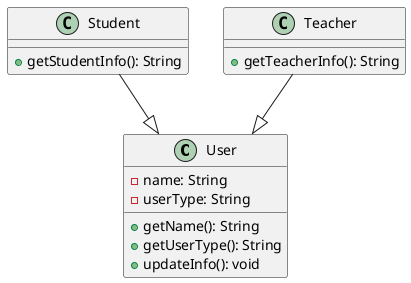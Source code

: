 @startuml
class User {
    - name: String
    - userType: String
    + getName(): String
    + getUserType(): String
    + updateInfo(): void
}

class Student {
    + getStudentInfo(): String
}

class Teacher {
    + getTeacherInfo(): String
}

Student --|> User
Teacher --|> User
@enduml